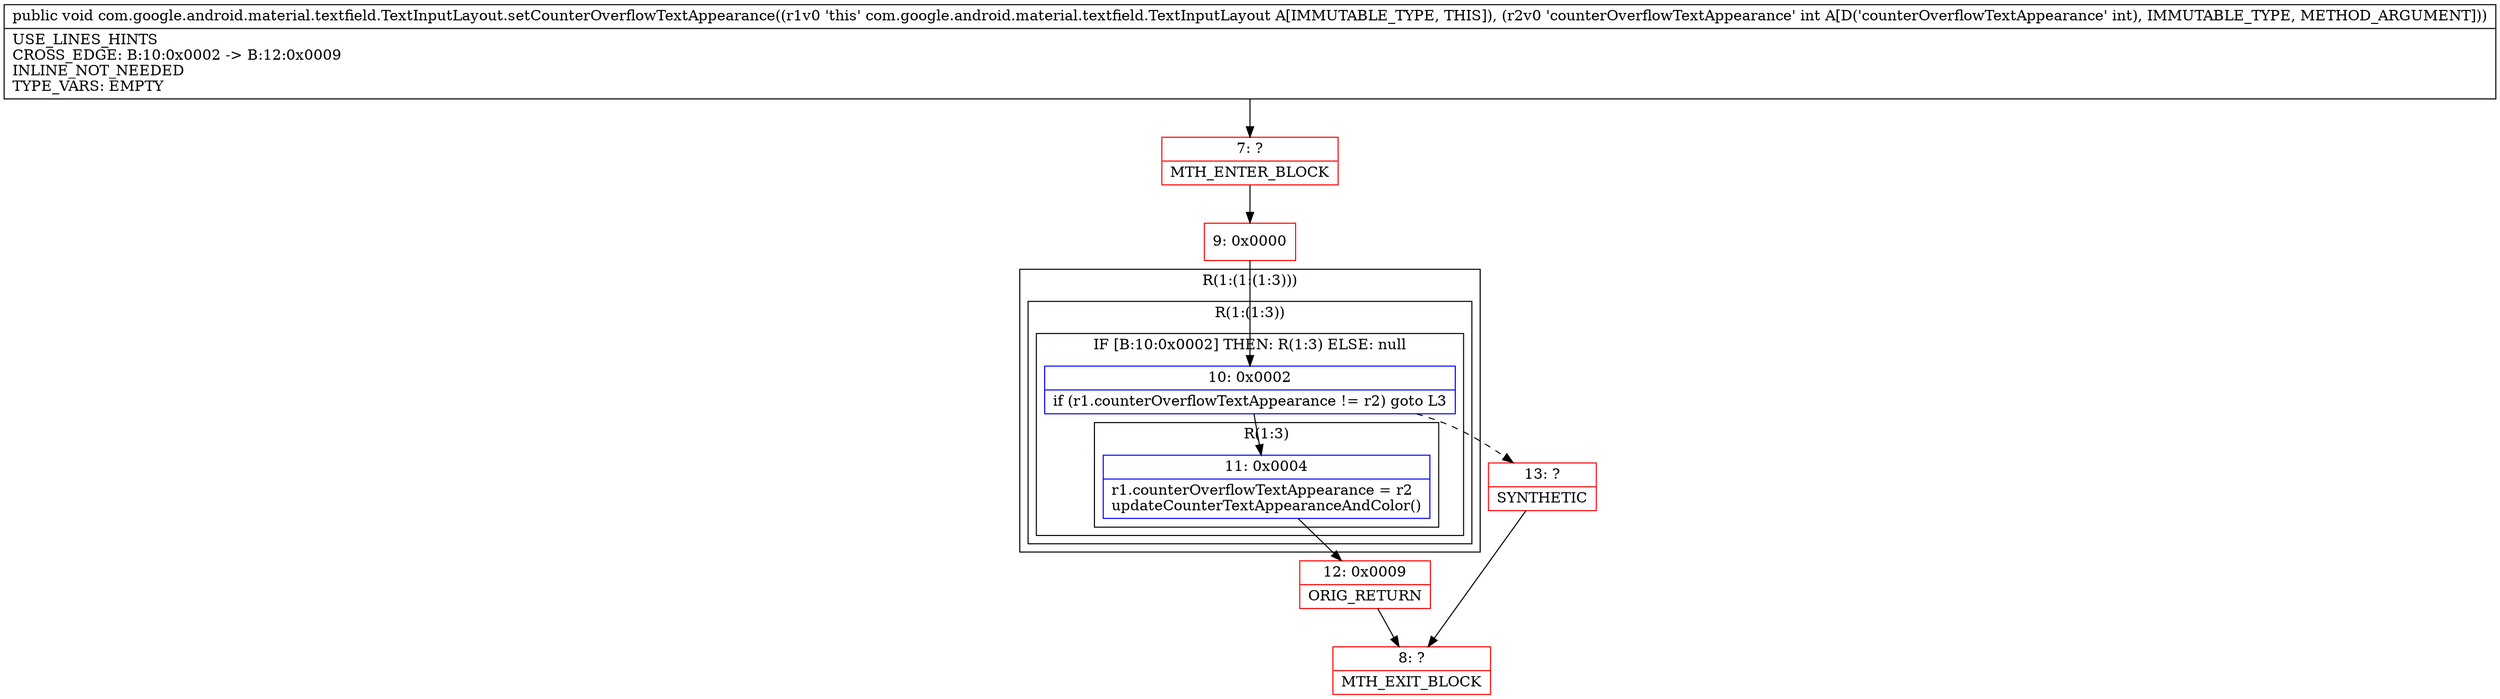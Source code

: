 digraph "CFG forcom.google.android.material.textfield.TextInputLayout.setCounterOverflowTextAppearance(I)V" {
subgraph cluster_Region_1412331139 {
label = "R(1:(1:(1:3)))";
node [shape=record,color=blue];
subgraph cluster_Region_1147854231 {
label = "R(1:(1:3))";
node [shape=record,color=blue];
subgraph cluster_IfRegion_738059981 {
label = "IF [B:10:0x0002] THEN: R(1:3) ELSE: null";
node [shape=record,color=blue];
Node_10 [shape=record,label="{10\:\ 0x0002|if (r1.counterOverflowTextAppearance != r2) goto L3\l}"];
subgraph cluster_Region_1796047689 {
label = "R(1:3)";
node [shape=record,color=blue];
Node_11 [shape=record,label="{11\:\ 0x0004|r1.counterOverflowTextAppearance = r2\lupdateCounterTextAppearanceAndColor()\l}"];
}
}
}
}
Node_7 [shape=record,color=red,label="{7\:\ ?|MTH_ENTER_BLOCK\l}"];
Node_9 [shape=record,color=red,label="{9\:\ 0x0000}"];
Node_12 [shape=record,color=red,label="{12\:\ 0x0009|ORIG_RETURN\l}"];
Node_8 [shape=record,color=red,label="{8\:\ ?|MTH_EXIT_BLOCK\l}"];
Node_13 [shape=record,color=red,label="{13\:\ ?|SYNTHETIC\l}"];
MethodNode[shape=record,label="{public void com.google.android.material.textfield.TextInputLayout.setCounterOverflowTextAppearance((r1v0 'this' com.google.android.material.textfield.TextInputLayout A[IMMUTABLE_TYPE, THIS]), (r2v0 'counterOverflowTextAppearance' int A[D('counterOverflowTextAppearance' int), IMMUTABLE_TYPE, METHOD_ARGUMENT]))  | USE_LINES_HINTS\lCROSS_EDGE: B:10:0x0002 \-\> B:12:0x0009\lINLINE_NOT_NEEDED\lTYPE_VARS: EMPTY\l}"];
MethodNode -> Node_7;Node_10 -> Node_11;
Node_10 -> Node_13[style=dashed];
Node_11 -> Node_12;
Node_7 -> Node_9;
Node_9 -> Node_10;
Node_12 -> Node_8;
Node_13 -> Node_8;
}

